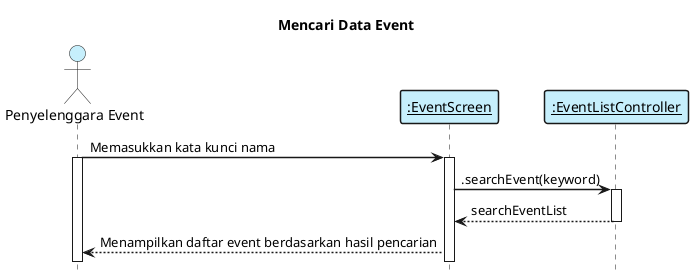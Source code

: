 @startuml "mencari data event"

    title "Mencari Data Event"
    hide footbox
    skinparam shadowing false
    skinparam sequence {    
        ArrowThickness 1.5
        ActorFontName Century Gothic
        ActorBackgroundColor  #C6EFFC
        ArrowFontName Century Gothic
        ParticipantBorderThickness 1.5
        ParticipantBackgroundColor #C6EFFC
    }

    actor "Penyelenggara Event" as eo
    participant "__:EventScreen__" as viewEventList
    participant "__:EventListController__" as controllerEventList

    eo -> viewEventList: Memasukkan kata kunci nama
    activate eo
    activate viewEventList
    viewEventList -> controllerEventList: .searchEvent(keyword)
    activate controllerEventList
    controllerEventList --> viewEventList: searchEventList
    deactivate
    viewEventList --> eo: Menampilkan daftar event berdasarkan hasil pencarian
    

@enduml